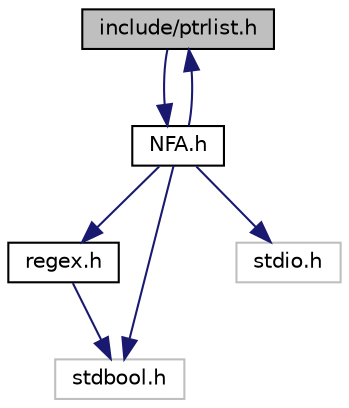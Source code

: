 digraph "include/ptrlist.h"
{
 // LATEX_PDF_SIZE
  edge [fontname="Helvetica",fontsize="10",labelfontname="Helvetica",labelfontsize="10"];
  node [fontname="Helvetica",fontsize="10",shape=record];
  Node1 [label="include/ptrlist.h",height=0.2,width=0.4,color="black", fillcolor="grey75", style="filled", fontcolor="black",tooltip="Fornece funções para o pointerlist (Ptrlist) que é uma lista de ponteiros de estados da NFA."];
  Node1 -> Node2 [color="midnightblue",fontsize="10",style="solid"];
  Node2 [label="NFA.h",height=0.2,width=0.4,color="black", fillcolor="white", style="filled",URL="$NFA_8h.html",tooltip="Fornece as funções da NFA e da DFA A NFA (nondeterministic finite automata) e a DFA (deterministic fi..."];
  Node2 -> Node1 [color="midnightblue",fontsize="10",style="solid"];
  Node2 -> Node3 [color="midnightblue",fontsize="10",style="solid"];
  Node3 [label="regex.h",height=0.2,width=0.4,color="black", fillcolor="white", style="filled",URL="$regex_8h.html",tooltip="Fornece as funções para a struct Regex que valida uma regex dada."];
  Node3 -> Node4 [color="midnightblue",fontsize="10",style="solid"];
  Node4 [label="stdbool.h",height=0.2,width=0.4,color="grey75", fillcolor="white", style="filled",tooltip=" "];
  Node2 -> Node4 [color="midnightblue",fontsize="10",style="solid"];
  Node2 -> Node5 [color="midnightblue",fontsize="10",style="solid"];
  Node5 [label="stdio.h",height=0.2,width=0.4,color="grey75", fillcolor="white", style="filled",tooltip=" "];
}
